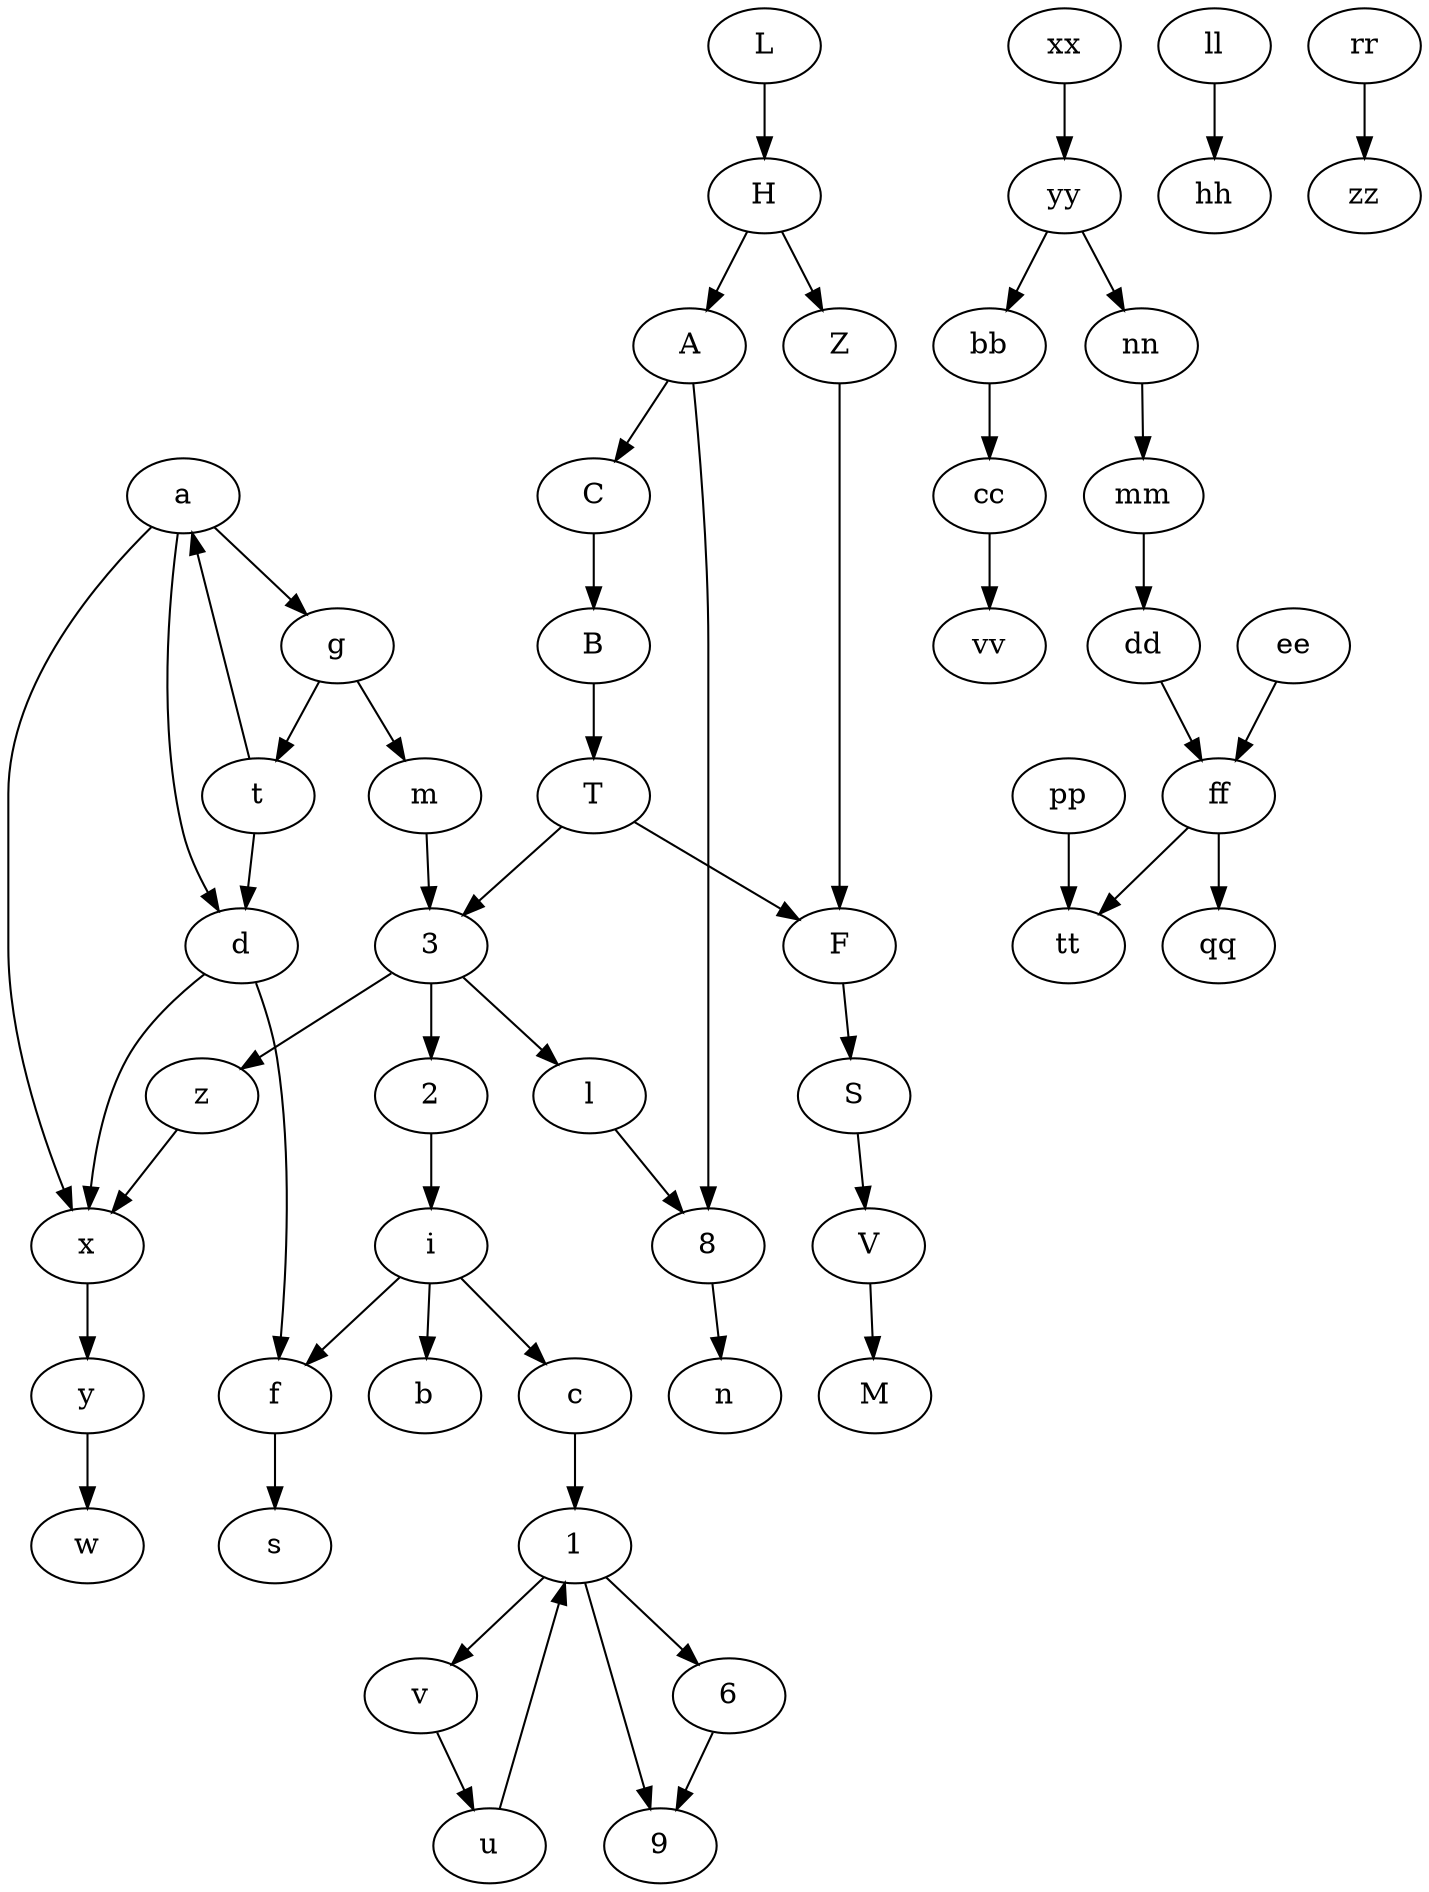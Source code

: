 digraph mio_grafo {
a -> g;
a -> d;
d -> x;
g -> t;
t -> a;
a -> x;
g -> m;
t -> d;
x -> y;
y -> w;
d -> f;
m -> 3;
3 -> z;
z -> x;
3 -> 2;
3 -> l;
2 -> i;
i -> b;
xx -> yy;
yy ->bb;
bb -> cc;
cc -> vv;
mm -> dd;
dd -> ff;
ff -> tt;
yy -> nn;
nn -> mm;
ll -> hh;
pp -> tt;
ee -> ff;
ff -> qq;
rr -> zz;
i -> c;
i -> f;
f -> s;
c -> 1;
1 -> v;
1 -> 9;
v -> u;
u -> 1;
1 -> 6;
6 -> 9;
l -> 8;
8 -> n;
L -> H;
Z -> F;
H -> A;
A -> 8;
H -> Z;
A -> C;
C -> B;
B -> T;
T -> 3;
T -> F;
F -> S;
S -> V;
V -> M;
}